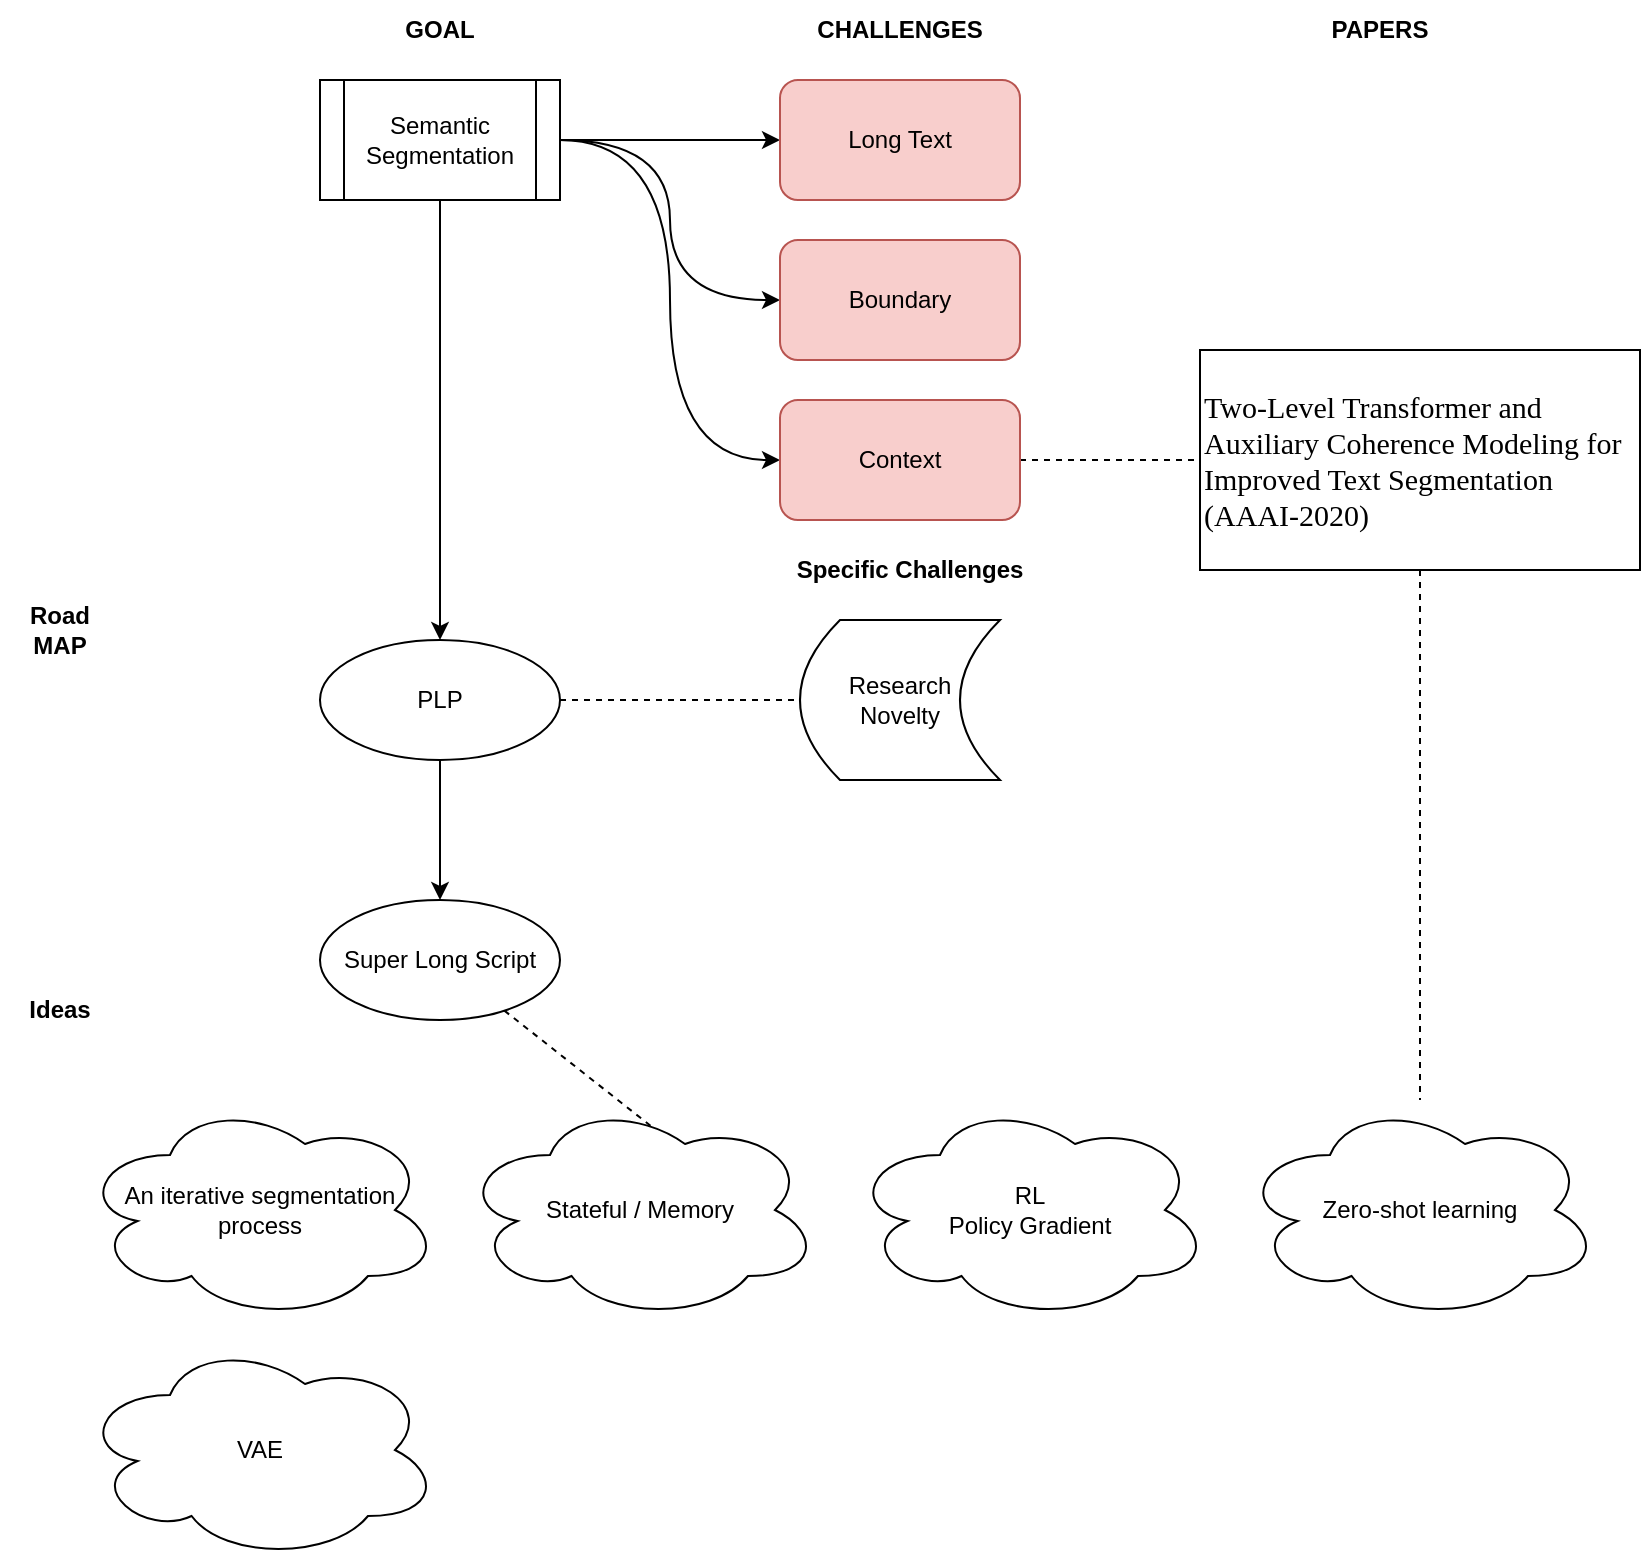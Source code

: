 <mxfile version="20.3.6" type="device"><diagram id="C36l8VzFQKfXmhLSlvS-" name="Page-1"><mxGraphModel dx="1292" dy="680" grid="1" gridSize="10" guides="1" tooltips="1" connect="1" arrows="1" fold="1" page="1" pageScale="1" pageWidth="850" pageHeight="1100" math="0" shadow="0"><root><mxCell id="0"/><mxCell id="1" parent="0"/><mxCell id="fZbxMwX7FjcqFXHJ41-J-9" value="" style="edgeStyle=orthogonalEdgeStyle;curved=1;rounded=0;orthogonalLoop=1;jettySize=auto;html=1;" parent="1" source="fZbxMwX7FjcqFXHJ41-J-1" target="fZbxMwX7FjcqFXHJ41-J-8" edge="1"><mxGeometry relative="1" as="geometry"/></mxCell><mxCell id="fZbxMwX7FjcqFXHJ41-J-14" style="edgeStyle=orthogonalEdgeStyle;curved=1;rounded=0;orthogonalLoop=1;jettySize=auto;html=1;entryX=0;entryY=0.5;entryDx=0;entryDy=0;" parent="1" source="fZbxMwX7FjcqFXHJ41-J-1" target="fZbxMwX7FjcqFXHJ41-J-13" edge="1"><mxGeometry relative="1" as="geometry"/></mxCell><mxCell id="fZbxMwX7FjcqFXHJ41-J-16" style="edgeStyle=orthogonalEdgeStyle;curved=1;rounded=0;orthogonalLoop=1;jettySize=auto;html=1;entryX=0;entryY=0.5;entryDx=0;entryDy=0;" parent="1" source="fZbxMwX7FjcqFXHJ41-J-1" target="fZbxMwX7FjcqFXHJ41-J-15" edge="1"><mxGeometry relative="1" as="geometry"/></mxCell><mxCell id="wefmLW4cZ6I6lc0wv_XZ-3" style="edgeStyle=orthogonalEdgeStyle;rounded=0;orthogonalLoop=1;jettySize=auto;html=1;entryX=0;entryY=0.5;entryDx=0;entryDy=0;curved=1;" edge="1" parent="1" source="fZbxMwX7FjcqFXHJ41-J-1" target="wefmLW4cZ6I6lc0wv_XZ-2"><mxGeometry relative="1" as="geometry"/></mxCell><mxCell id="fZbxMwX7FjcqFXHJ41-J-1" value="Semantic&lt;br&gt;Segmentation" style="shape=process;whiteSpace=wrap;html=1;backgroundOutline=1;" parent="1" vertex="1"><mxGeometry x="160" y="170" width="120" height="60" as="geometry"/></mxCell><mxCell id="fZbxMwX7FjcqFXHJ41-J-12" value="" style="edgeStyle=orthogonalEdgeStyle;curved=1;rounded=0;orthogonalLoop=1;jettySize=auto;html=1;" parent="1" source="fZbxMwX7FjcqFXHJ41-J-8" target="fZbxMwX7FjcqFXHJ41-J-11" edge="1"><mxGeometry relative="1" as="geometry"/></mxCell><mxCell id="wefmLW4cZ6I6lc0wv_XZ-11" style="edgeStyle=none;rounded=0;orthogonalLoop=1;jettySize=auto;html=1;entryX=0;entryY=0.5;entryDx=0;entryDy=0;dashed=1;endArrow=none;endFill=0;" edge="1" parent="1" source="fZbxMwX7FjcqFXHJ41-J-8" target="wefmLW4cZ6I6lc0wv_XZ-9"><mxGeometry relative="1" as="geometry"/></mxCell><mxCell id="fZbxMwX7FjcqFXHJ41-J-8" value="PLP" style="ellipse;whiteSpace=wrap;html=1;" parent="1" vertex="1"><mxGeometry x="160" y="450" width="120" height="60" as="geometry"/></mxCell><mxCell id="wefmLW4cZ6I6lc0wv_XZ-8" style="edgeStyle=none;rounded=0;orthogonalLoop=1;jettySize=auto;html=1;entryX=0.544;entryY=0.136;entryDx=0;entryDy=0;entryPerimeter=0;dashed=1;endArrow=none;endFill=0;" edge="1" parent="1" source="fZbxMwX7FjcqFXHJ41-J-11" target="wefmLW4cZ6I6lc0wv_XZ-5"><mxGeometry relative="1" as="geometry"/></mxCell><mxCell id="fZbxMwX7FjcqFXHJ41-J-11" value="Super Long Script" style="ellipse;whiteSpace=wrap;html=1;" parent="1" vertex="1"><mxGeometry x="160" y="580" width="120" height="60" as="geometry"/></mxCell><mxCell id="fZbxMwX7FjcqFXHJ41-J-13" value="Long Text" style="rounded=1;whiteSpace=wrap;html=1;fillColor=#f8cecc;strokeColor=#b85450;" parent="1" vertex="1"><mxGeometry x="390" y="170" width="120" height="60" as="geometry"/></mxCell><mxCell id="fZbxMwX7FjcqFXHJ41-J-32" style="edgeStyle=none;rounded=0;orthogonalLoop=1;jettySize=auto;html=1;entryX=0;entryY=0.5;entryDx=0;entryDy=0;fontFamily=Comic Sans MS;fontSize=15;endArrow=none;endFill=0;dashed=1;exitX=1;exitY=0.5;exitDx=0;exitDy=0;" parent="1" source="wefmLW4cZ6I6lc0wv_XZ-2" target="fZbxMwX7FjcqFXHJ41-J-31" edge="1"><mxGeometry relative="1" as="geometry"><mxPoint x="610" y="235" as="targetPoint"/></mxGeometry></mxCell><mxCell id="fZbxMwX7FjcqFXHJ41-J-15" value="Boundary" style="rounded=1;whiteSpace=wrap;html=1;fillColor=#f8cecc;strokeColor=#b85450;" parent="1" vertex="1"><mxGeometry x="390" y="250" width="120" height="60" as="geometry"/></mxCell><mxCell id="fZbxMwX7FjcqFXHJ41-J-17" value="An iterative segmentation process" style="ellipse;shape=cloud;whiteSpace=wrap;html=1;" parent="1" vertex="1"><mxGeometry x="40" y="680" width="180" height="110" as="geometry"/></mxCell><mxCell id="fZbxMwX7FjcqFXHJ41-J-21" value="Zero-shot learning" style="ellipse;shape=cloud;whiteSpace=wrap;html=1;" parent="1" vertex="1"><mxGeometry x="620" y="680" width="180" height="110" as="geometry"/></mxCell><mxCell id="fZbxMwX7FjcqFXHJ41-J-22" value="&lt;b&gt;GOAL&lt;/b&gt;" style="text;html=1;strokeColor=none;fillColor=none;align=center;verticalAlign=middle;whiteSpace=wrap;rounded=0;" parent="1" vertex="1"><mxGeometry x="190" y="130" width="60" height="30" as="geometry"/></mxCell><mxCell id="fZbxMwX7FjcqFXHJ41-J-24" value="&lt;b&gt;CHALLENGES&lt;/b&gt;" style="text;html=1;strokeColor=none;fillColor=none;align=center;verticalAlign=middle;whiteSpace=wrap;rounded=0;" parent="1" vertex="1"><mxGeometry x="420" y="130" width="60" height="30" as="geometry"/></mxCell><mxCell id="fZbxMwX7FjcqFXHJ41-J-25" value="&lt;b&gt;Road MAP&lt;/b&gt;" style="text;html=1;strokeColor=none;fillColor=none;align=center;verticalAlign=middle;whiteSpace=wrap;rounded=0;" parent="1" vertex="1"><mxGeometry y="430" width="60" height="30" as="geometry"/></mxCell><mxCell id="fZbxMwX7FjcqFXHJ41-J-27" value="&lt;b&gt;Ideas&lt;/b&gt;" style="text;html=1;strokeColor=none;fillColor=none;align=center;verticalAlign=middle;whiteSpace=wrap;rounded=0;" parent="1" vertex="1"><mxGeometry y="620" width="60" height="30" as="geometry"/></mxCell><mxCell id="fZbxMwX7FjcqFXHJ41-J-28" value="&lt;b&gt;PAPERS&lt;/b&gt;" style="text;html=1;strokeColor=none;fillColor=none;align=center;verticalAlign=middle;whiteSpace=wrap;rounded=0;" parent="1" vertex="1"><mxGeometry x="660" y="130" width="60" height="30" as="geometry"/></mxCell><mxCell id="wefmLW4cZ6I6lc0wv_XZ-4" style="rounded=0;orthogonalLoop=1;jettySize=auto;html=1;dashed=1;endArrow=none;endFill=0;" edge="1" parent="1" source="fZbxMwX7FjcqFXHJ41-J-31" target="fZbxMwX7FjcqFXHJ41-J-21"><mxGeometry relative="1" as="geometry"/></mxCell><mxCell id="fZbxMwX7FjcqFXHJ41-J-31" value="&lt;p&gt;&lt;span style=&quot;font-size: 15px; font-family: &amp;quot;Comic Sans MS&amp;quot;; background-color: initial;&quot;&gt;Two-Level Transformer and Auxiliary Coherence Modeling for Improved Text Segmentation (AAAI-2020)&lt;/span&gt;&lt;br&gt;&lt;/p&gt;" style="text;html=1;strokeColor=default;fillColor=none;align=left;verticalAlign=middle;whiteSpace=wrap;rounded=0;" parent="1" vertex="1"><mxGeometry x="600" y="305" width="220" height="110" as="geometry"/></mxCell><mxCell id="wefmLW4cZ6I6lc0wv_XZ-2" value="Context" style="rounded=1;whiteSpace=wrap;html=1;fillColor=#f8cecc;strokeColor=#b85450;" vertex="1" parent="1"><mxGeometry x="390" y="330" width="120" height="60" as="geometry"/></mxCell><mxCell id="wefmLW4cZ6I6lc0wv_XZ-5" value="Stateful / Memory" style="ellipse;shape=cloud;whiteSpace=wrap;html=1;" vertex="1" parent="1"><mxGeometry x="230" y="680" width="180" height="110" as="geometry"/></mxCell><mxCell id="wefmLW4cZ6I6lc0wv_XZ-6" value="RL&lt;br&gt;Policy Gradient" style="ellipse;shape=cloud;whiteSpace=wrap;html=1;" vertex="1" parent="1"><mxGeometry x="425" y="680" width="180" height="110" as="geometry"/></mxCell><mxCell id="wefmLW4cZ6I6lc0wv_XZ-7" value="VAE" style="ellipse;shape=cloud;whiteSpace=wrap;html=1;" vertex="1" parent="1"><mxGeometry x="40" y="800" width="180" height="110" as="geometry"/></mxCell><mxCell id="wefmLW4cZ6I6lc0wv_XZ-9" value="Research&lt;br&gt;Novelty" style="shape=dataStorage;whiteSpace=wrap;html=1;fixedSize=1;" vertex="1" parent="1"><mxGeometry x="400" y="440" width="100" height="80" as="geometry"/></mxCell><mxCell id="wefmLW4cZ6I6lc0wv_XZ-10" value="&lt;b&gt;Specific Challenges&lt;/b&gt;" style="text;html=1;strokeColor=none;fillColor=none;align=center;verticalAlign=middle;whiteSpace=wrap;rounded=0;" vertex="1" parent="1"><mxGeometry x="390" y="400" width="130" height="30" as="geometry"/></mxCell></root></mxGraphModel></diagram></mxfile>